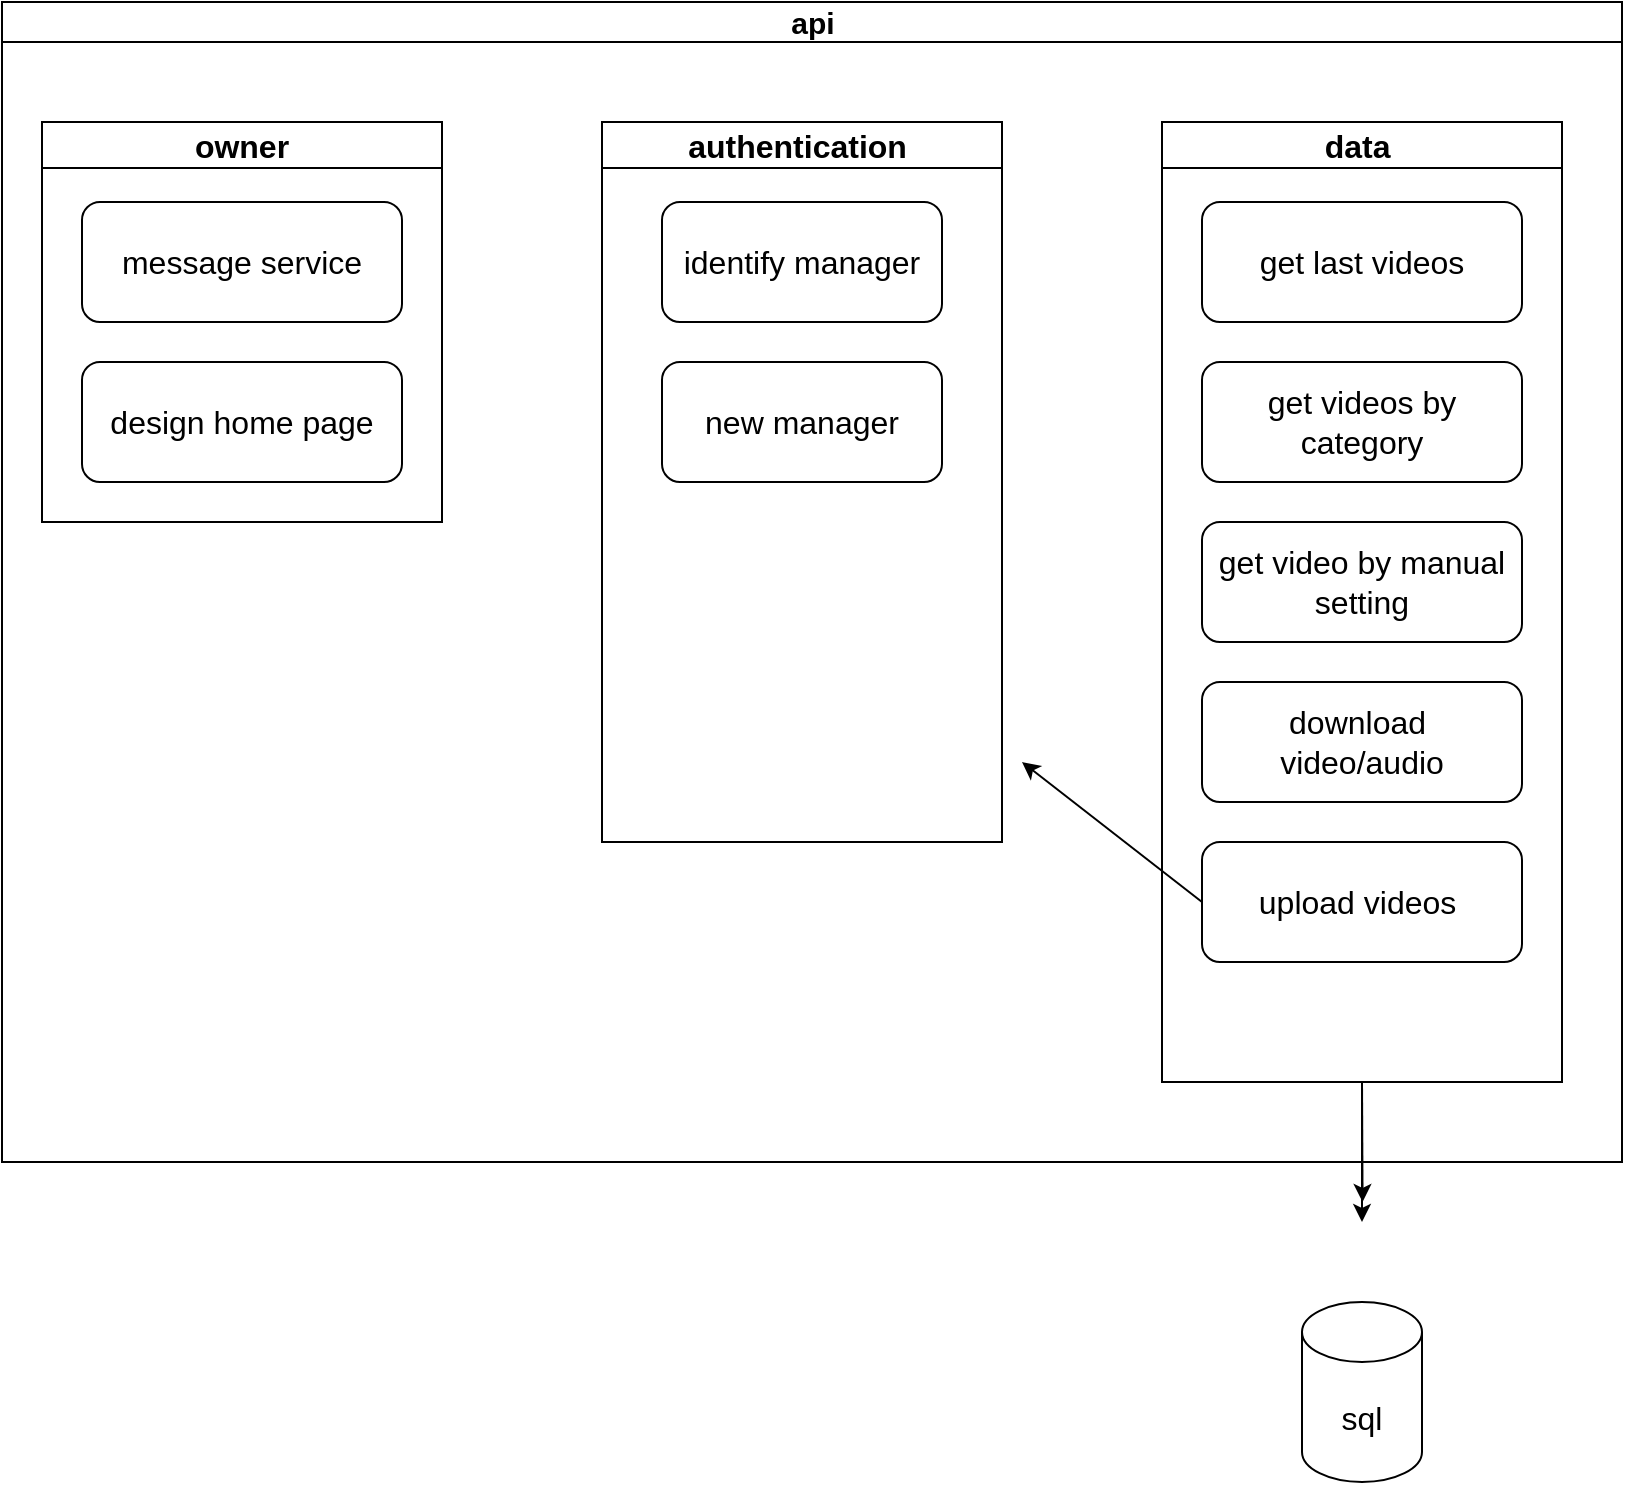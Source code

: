 <mxfile>
    <diagram id="63sRWwK-0opb3XabG4Bb" name="Page-1">
        <mxGraphModel dx="949" dy="541" grid="1" gridSize="10" guides="1" tooltips="1" connect="1" arrows="1" fold="1" page="1" pageScale="1" pageWidth="850" pageHeight="1100" math="0" shadow="0">
            <root>
                <mxCell id="0"/>
                <mxCell id="1" parent="0"/>
                <mxCell id="2" value="&lt;font style=&quot;font-size: 16px;&quot;&gt;sql&lt;/font&gt;" style="shape=cylinder3;whiteSpace=wrap;html=1;boundedLbl=1;backgroundOutline=1;size=15;" parent="1" vertex="1">
                    <mxGeometry x="670" y="750" width="60" height="90" as="geometry"/>
                </mxCell>
                <mxCell id="23" style="edgeStyle=none;html=1;exitX=0.5;exitY=1;exitDx=0;exitDy=0;fontSize=16;" parent="1" source="8" edge="1">
                    <mxGeometry relative="1" as="geometry">
                        <mxPoint x="700.286" y="700" as="targetPoint"/>
                    </mxGeometry>
                </mxCell>
                <mxCell id="25" value="" style="edgeStyle=none;html=1;fontSize=16;" parent="1" source="8" edge="1">
                    <mxGeometry relative="1" as="geometry">
                        <mxPoint x="700" y="710" as="targetPoint"/>
                    </mxGeometry>
                </mxCell>
                <mxCell id="8" value="data&amp;nbsp;" style="swimlane;whiteSpace=wrap;html=1;fontSize=16;startSize=23;" parent="1" vertex="1">
                    <mxGeometry x="600" y="160" width="200" height="480" as="geometry"/>
                </mxCell>
                <mxCell id="11" value="get last videos" style="rounded=1;whiteSpace=wrap;html=1;fontSize=16;" parent="8" vertex="1">
                    <mxGeometry x="20" y="40" width="160" height="60" as="geometry"/>
                </mxCell>
                <mxCell id="12" value="get videos by category" style="rounded=1;whiteSpace=wrap;html=1;fontSize=16;" parent="8" vertex="1">
                    <mxGeometry x="20" y="120" width="160" height="60" as="geometry"/>
                </mxCell>
                <mxCell id="17" value="download&amp;nbsp; video/audio" style="rounded=1;whiteSpace=wrap;html=1;fontSize=16;" parent="8" vertex="1">
                    <mxGeometry x="20" y="280" width="160" height="60" as="geometry"/>
                </mxCell>
                <mxCell id="19" value="get video by&amp;nbsp;manual setting" style="rounded=1;whiteSpace=wrap;html=1;fontSize=16;" parent="8" vertex="1">
                    <mxGeometry x="20" y="200" width="160" height="60" as="geometry"/>
                </mxCell>
                <mxCell id="20" value="upload videos&amp;nbsp;" style="rounded=1;whiteSpace=wrap;html=1;fontSize=16;" parent="8" vertex="1">
                    <mxGeometry x="20" y="360" width="160" height="60" as="geometry"/>
                </mxCell>
                <mxCell id="9" value="authentication&amp;nbsp;" style="swimlane;whiteSpace=wrap;html=1;fontSize=16;" parent="1" vertex="1">
                    <mxGeometry x="320" y="160" width="200" height="360" as="geometry"/>
                </mxCell>
                <mxCell id="18" value="identify manager" style="rounded=1;whiteSpace=wrap;html=1;fontSize=16;" parent="9" vertex="1">
                    <mxGeometry x="30" y="40" width="140" height="60" as="geometry"/>
                </mxCell>
                <mxCell id="24" value="new&amp;nbsp;manager" style="rounded=1;whiteSpace=wrap;html=1;fontSize=16;" parent="9" vertex="1">
                    <mxGeometry x="30" y="120" width="140" height="60" as="geometry"/>
                </mxCell>
                <mxCell id="10" value="owner" style="swimlane;whiteSpace=wrap;html=1;fontSize=16;" parent="1" vertex="1">
                    <mxGeometry x="40" y="160" width="200" height="200" as="geometry"/>
                </mxCell>
                <mxCell id="26" value="message service" style="rounded=1;whiteSpace=wrap;html=1;fontSize=16;" parent="10" vertex="1">
                    <mxGeometry x="20" y="40" width="160" height="60" as="geometry"/>
                </mxCell>
                <mxCell id="27" value="design home page" style="rounded=1;whiteSpace=wrap;html=1;fontSize=16;" parent="10" vertex="1">
                    <mxGeometry x="20" y="120" width="160" height="60" as="geometry"/>
                </mxCell>
                <mxCell id="21" style="edgeStyle=none;html=1;exitX=0;exitY=0.5;exitDx=0;exitDy=0;fontSize=16;" parent="1" source="20" edge="1">
                    <mxGeometry relative="1" as="geometry">
                        <mxPoint x="530" y="480" as="targetPoint"/>
                    </mxGeometry>
                </mxCell>
                <mxCell id="28" value="&lt;font style=&quot;font-size: 15px;&quot;&gt;api&lt;/font&gt;" style="swimlane;childLayout=stackLayout;resizeParent=1;resizeParentMax=0;startSize=20;html=1;movable=0;resizable=0;rotatable=0;deletable=0;editable=0;connectable=0;" parent="1" vertex="1">
                    <mxGeometry x="20" y="100" width="810" height="580" as="geometry"/>
                </mxCell>
            </root>
        </mxGraphModel>
    </diagram>
</mxfile>